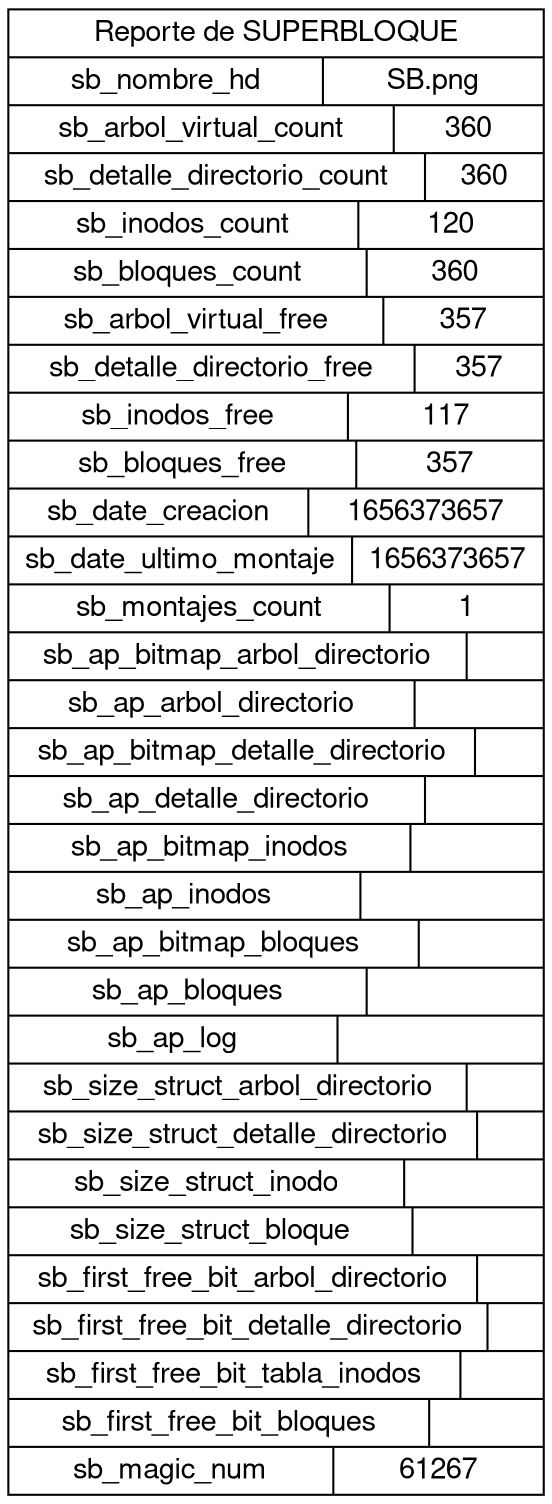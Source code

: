 digraph G{fontname="Helvetica,Arial,sans-serif"node [fontname="Helvetica,Arial,sans-serif"]edge [fontname="Helvetica,Arial,sans-serif"]concentrate=True;rankdir=LR;node [shape=record];1 [label="Reporte de SUPERBLOQUE | { sb_nombre_hd |SB.png}|{sb_arbol_virtual_count|360}|{sb_detalle_directorio_count|360}|{sb_inodos_count|120}|{sb_bloques_count|360}|{sb_arbol_virtual_free|357}|{sb_detalle_directorio_free|357}|{sb_inodos_free|117}|{sb_bloques_free|357}|{sb_date_creacion|1656373657}|{sb_date_ultimo_montaje|1656373657}|{sb_montajes_count|1}|{sb_ap_bitmap_arbol_directorio|}|{sb_ap_arbol_directorio|}|{sb_ap_bitmap_detalle_directorio|}|{sb_ap_detalle_directorio|}|{sb_ap_bitmap_inodos|}|{sb_ap_inodos|}|{sb_ap_bitmap_bloques|}|{sb_ap_bloques|}|{sb_ap_log|}|{sb_size_struct_arbol_directorio|}|{sb_size_struct_detalle_directorio|}|{sb_size_struct_inodo|}|{sb_size_struct_bloque|}|{sb_first_free_bit_arbol_directorio|}|{sb_first_free_bit_detalle_directorio|}|{sb_first_free_bit_tabla_inodos|}|{sb_first_free_bit_bloques|}|{sb_magic_num|61267}"];}
